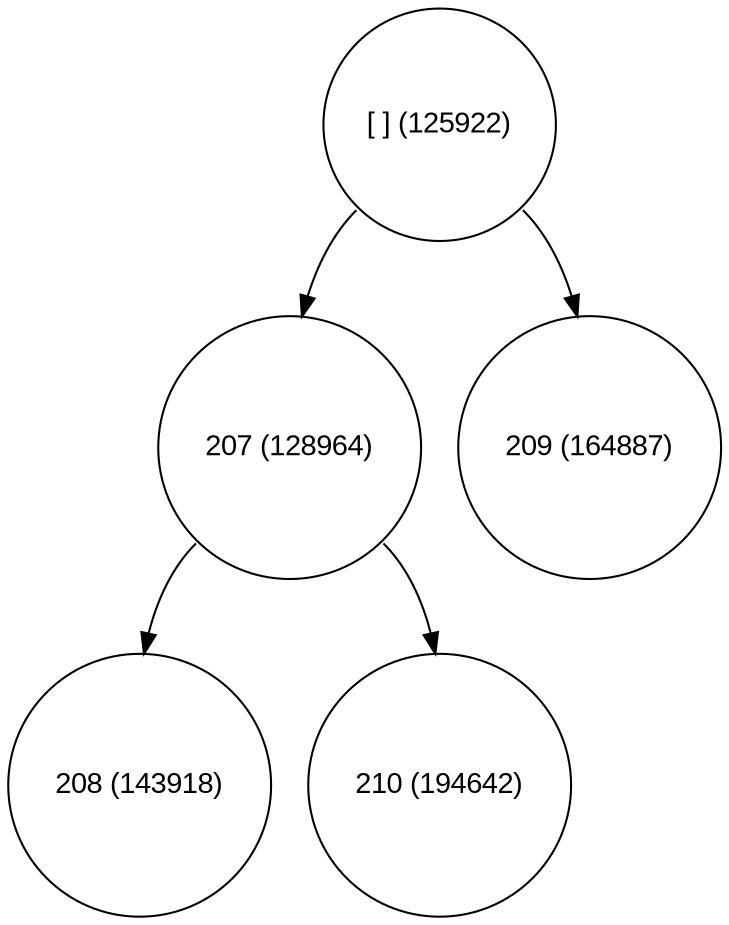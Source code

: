 digraph move_up {
	node [fontname="Arial", shape="circle", width=0.5]; 

	0 [label = "[ ] (125922)"];
	0:sw -> 1;
	1 [label = "207 (128964)"];
	1:sw -> 3;
	3 [label = "208 (143918)"];
	1:se -> 4;
	4 [label = "210 (194642)"];
	0:se -> 2;
	2 [label = "209 (164887)"];
}
